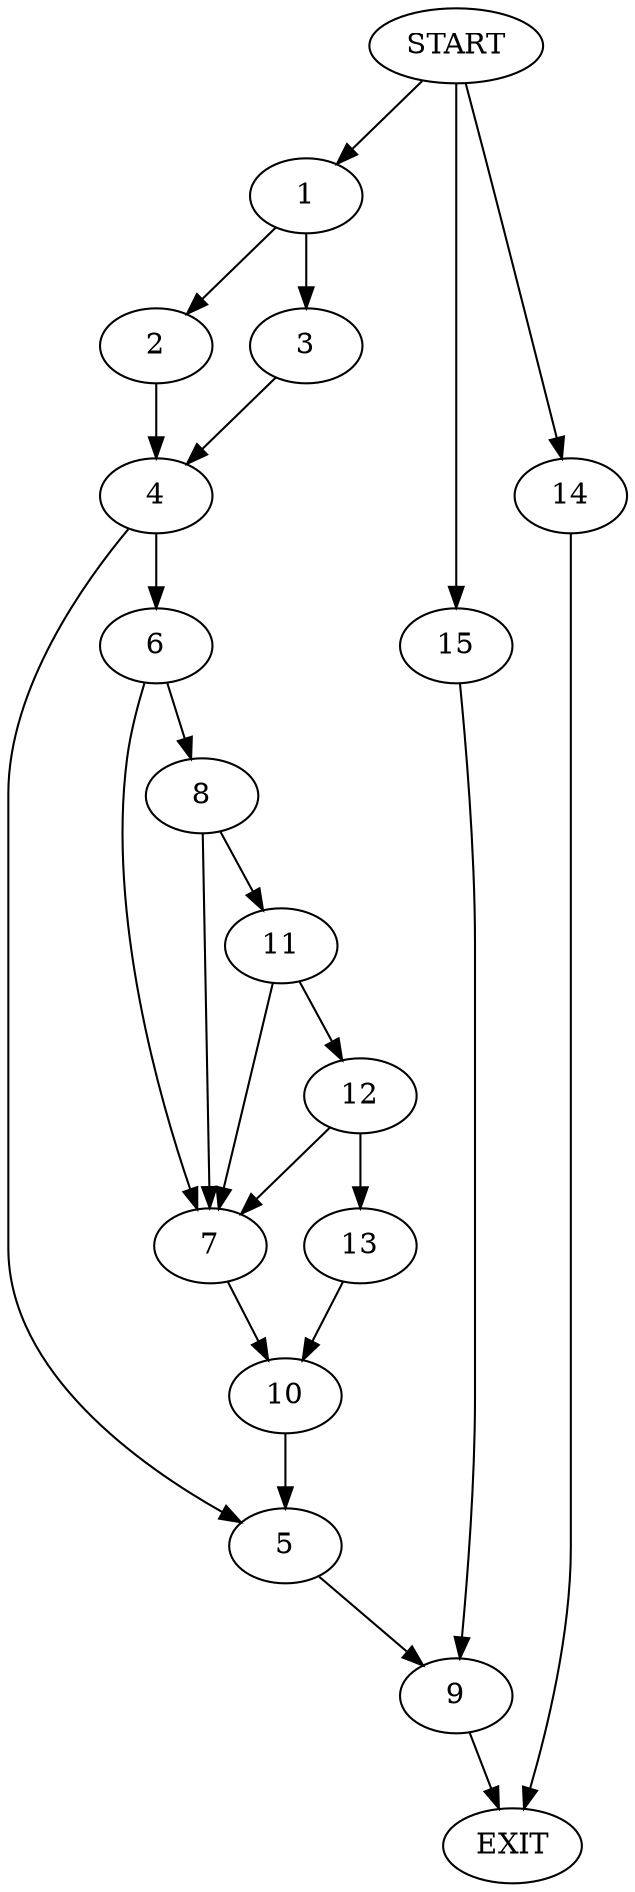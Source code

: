 digraph {
0 [label="START"]
16 [label="EXIT"]
0 -> 1
1 -> 2
1 -> 3
3 -> 4
2 -> 4
4 -> 5
4 -> 6
6 -> 7
6 -> 8
5 -> 9
7 -> 10
8 -> 7
8 -> 11
11 -> 7
11 -> 12
12 -> 7
12 -> 13
13 -> 10
10 -> 5
9 -> 16
0 -> 14
14 -> 16
0 -> 15
15 -> 9
}
